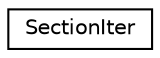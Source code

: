 digraph "Graphical Class Hierarchy"
{
 // LATEX_PDF_SIZE
  edge [fontname="Helvetica",fontsize="10",labelfontname="Helvetica",labelfontsize="10"];
  node [fontname="Helvetica",fontsize="10",shape=record];
  rankdir="LR";
  Node0 [label="SectionIter",height=0.2,width=0.4,color="black", fillcolor="white", style="filled",URL="$classSectionIter.html",tooltip=" "];
}
